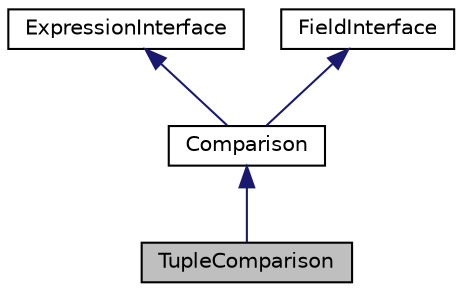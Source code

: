 digraph "TupleComparison"
{
  edge [fontname="Helvetica",fontsize="10",labelfontname="Helvetica",labelfontsize="10"];
  node [fontname="Helvetica",fontsize="10",shape=record];
  Node1 [label="TupleComparison",height=0.2,width=0.4,color="black", fillcolor="grey75", style="filled", fontcolor="black"];
  Node2 -> Node1 [dir="back",color="midnightblue",fontsize="10",style="solid",fontname="Helvetica"];
  Node2 [label="Comparison",height=0.2,width=0.4,color="black", fillcolor="white", style="filled",URL="$class_cake_1_1_database_1_1_expression_1_1_comparison.html"];
  Node3 -> Node2 [dir="back",color="midnightblue",fontsize="10",style="solid",fontname="Helvetica"];
  Node3 [label="ExpressionInterface",height=0.2,width=0.4,color="black", fillcolor="white", style="filled",URL="$interface_cake_1_1_database_1_1_expression_interface.html"];
  Node4 -> Node2 [dir="back",color="midnightblue",fontsize="10",style="solid",fontname="Helvetica"];
  Node4 [label="FieldInterface",height=0.2,width=0.4,color="black", fillcolor="white", style="filled",URL="$interface_cake_1_1_database_1_1_expression_1_1_field_interface.html"];
}
